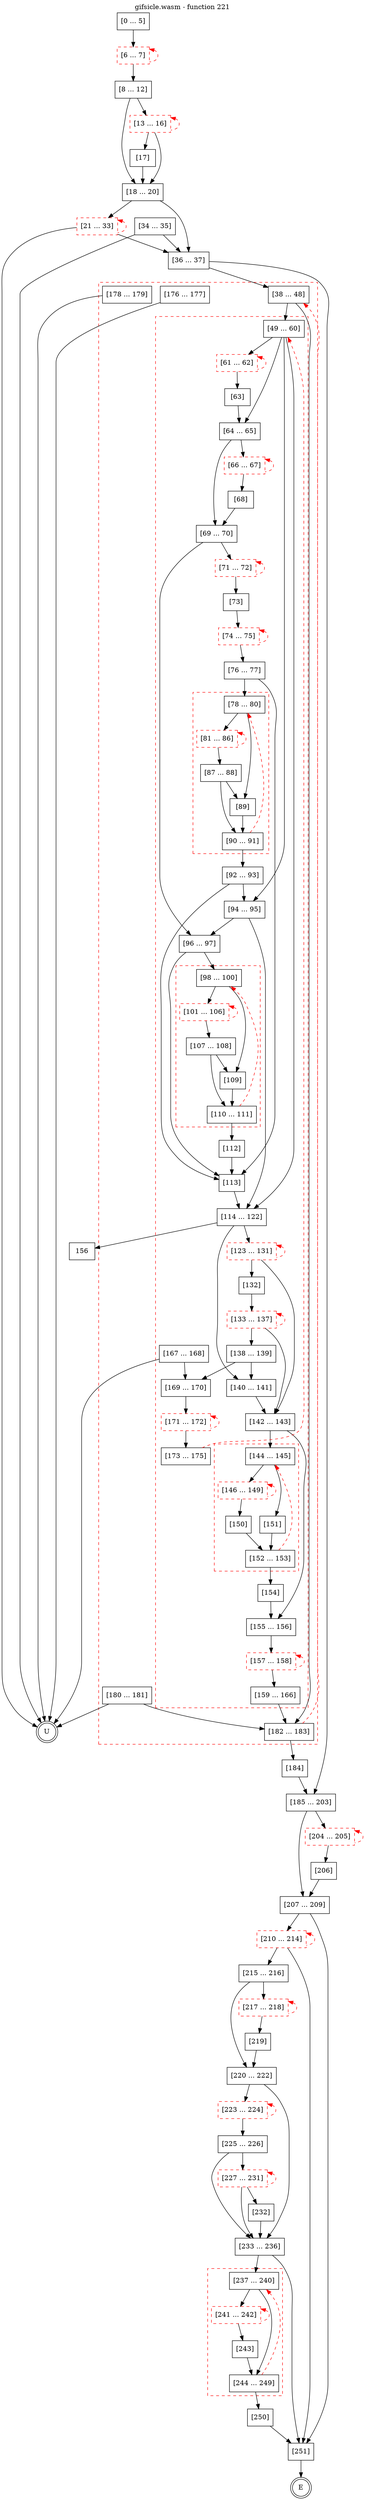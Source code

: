 digraph finite_state_machine {
    label = "gifsicle.wasm - function 221"
    labelloc =  t
    labelfontsize = 16
    labelfontcolor = black
    labelfontname = "Helvetica"
    node [shape = doublecircle]; E U ;
    node [shape = box];
    node [shape=box, color=black, style=solid] 0[label="[0 ... 5]"]
    node [shape=box, color=red, style=dashed] 6[label="[6 ... 7]"]
    node [shape=box, color=black, style=solid] 8[label="[8 ... 12]"]
    node [shape=box, color=red, style=dashed] 13[label="[13 ... 16]"]
    node [shape=box, color=black, style=solid] 17[label="[17]"]
    node [shape=box, color=black, style=solid] 18[label="[18 ... 20]"]
    node [shape=box, color=red, style=dashed] 21[label="[21 ... 33]"]
    node [shape=box, color=black, style=solid] 34[label="[34 ... 35]"]
    node [shape=box, color=black, style=solid] 36[label="[36 ... 37]"]
    subgraph cluster_38{
    label = "";
    style = dashed color = red;
    node [shape=box, color=black, style=solid] 38[label="[38 ... 48]"]
    subgraph cluster_49{
    label = "";
    style = dashed color = red;
    node [shape=box, color=black, style=solid] 49[label="[49 ... 60]"]
    node [shape=box, color=red, style=dashed] 61[label="[61 ... 62]"]
    node [shape=box, color=black, style=solid] 63[label="[63]"]
    node [shape=box, color=black, style=solid] 64[label="[64 ... 65]"]
    node [shape=box, color=red, style=dashed] 66[label="[66 ... 67]"]
    node [shape=box, color=black, style=solid] 68[label="[68]"]
    node [shape=box, color=black, style=solid] 69[label="[69 ... 70]"]
    node [shape=box, color=red, style=dashed] 71[label="[71 ... 72]"]
    node [shape=box, color=black, style=solid] 73[label="[73]"]
    node [shape=box, color=red, style=dashed] 74[label="[74 ... 75]"]
    node [shape=box, color=black, style=solid] 76[label="[76 ... 77]"]
    subgraph cluster_78{
    label = "";
    style = dashed color = red;
    node [shape=box, color=black, style=solid] 78[label="[78 ... 80]"]
    node [shape=box, color=red, style=dashed] 81[label="[81 ... 86]"]
    node [shape=box, color=black, style=solid] 87[label="[87 ... 88]"]
    node [shape=box, color=black, style=solid] 89[label="[89]"]
    node [shape=box, color=black, style=solid] 90[label="[90 ... 91]"]
    }
    node [shape=box, color=black, style=solid] 92[label="[92 ... 93]"]
    node [shape=box, color=black, style=solid] 94[label="[94 ... 95]"]
    node [shape=box, color=black, style=solid] 96[label="[96 ... 97]"]
    subgraph cluster_98{
    label = "";
    style = dashed color = red;
    node [shape=box, color=black, style=solid] 98[label="[98 ... 100]"]
    node [shape=box, color=red, style=dashed] 101[label="[101 ... 106]"]
    node [shape=box, color=black, style=solid] 107[label="[107 ... 108]"]
    node [shape=box, color=black, style=solid] 109[label="[109]"]
    node [shape=box, color=black, style=solid] 110[label="[110 ... 111]"]
    }
    node [shape=box, color=black, style=solid] 112[label="[112]"]
    node [shape=box, color=black, style=solid] 113[label="[113]"]
    node [shape=box, color=black, style=solid] 114[label="[114 ... 122]"]
    node [shape=box, color=red, style=dashed] 123[label="[123 ... 131]"]
    node [shape=box, color=black, style=solid] 132[label="[132]"]
    node [shape=box, color=red, style=dashed] 133[label="[133 ... 137]"]
    node [shape=box, color=black, style=solid] 138[label="[138 ... 139]"]
    node [shape=box, color=black, style=solid] 140[label="[140 ... 141]"]
    node [shape=box, color=black, style=solid] 142[label="[142 ... 143]"]
    subgraph cluster_144{
    label = "";
    style = dashed color = red;
    node [shape=box, color=black, style=solid] 144[label="[144 ... 145]"]
    node [shape=box, color=red, style=dashed] 146[label="[146 ... 149]"]
    node [shape=box, color=black, style=solid] 150[label="[150]"]
    node [shape=box, color=black, style=solid] 151[label="[151]"]
    node [shape=box, color=black, style=solid] 152[label="[152 ... 153]"]
    }
    node [shape=box, color=black, style=solid] 154[label="[154]"]
    node [shape=box, color=black, style=solid] 155[label="[155 ... 156]"]
    node [shape=box, color=red, style=dashed] 157[label="[157 ... 158]"]
    node [shape=box, color=black, style=solid] 159[label="[159 ... 166]"]
    node [shape=box, color=black, style=solid] 167[label="[167 ... 168]"]
    node [shape=box, color=black, style=solid] 169[label="[169 ... 170]"]
    node [shape=box, color=red, style=dashed] 171[label="[171 ... 172]"]
    node [shape=box, color=black, style=solid] 173[label="[173 ... 175]"]
    }
    node [shape=box, color=black, style=solid] 176[label="[176 ... 177]"]
    node [shape=box, color=black, style=solid] 178[label="[178 ... 179]"]
    node [shape=box, color=black, style=solid] 180[label="[180 ... 181]"]
    node [shape=box, color=black, style=solid] 182[label="[182 ... 183]"]
    }
    node [shape=box, color=black, style=solid] 184[label="[184]"]
    node [shape=box, color=black, style=solid] 185[label="[185 ... 203]"]
    node [shape=box, color=red, style=dashed] 204[label="[204 ... 205]"]
    node [shape=box, color=black, style=solid] 206[label="[206]"]
    node [shape=box, color=black, style=solid] 207[label="[207 ... 209]"]
    node [shape=box, color=red, style=dashed] 210[label="[210 ... 214]"]
    node [shape=box, color=black, style=solid] 215[label="[215 ... 216]"]
    node [shape=box, color=red, style=dashed] 217[label="[217 ... 218]"]
    node [shape=box, color=black, style=solid] 219[label="[219]"]
    node [shape=box, color=black, style=solid] 220[label="[220 ... 222]"]
    node [shape=box, color=red, style=dashed] 223[label="[223 ... 224]"]
    node [shape=box, color=black, style=solid] 225[label="[225 ... 226]"]
    node [shape=box, color=red, style=dashed] 227[label="[227 ... 231]"]
    node [shape=box, color=black, style=solid] 232[label="[232]"]
    node [shape=box, color=black, style=solid] 233[label="[233 ... 236]"]
    subgraph cluster_237{
    label = "";
    style = dashed color = red;
    node [shape=box, color=black, style=solid] 237[label="[237 ... 240]"]
    node [shape=box, color=red, style=dashed] 241[label="[241 ... 242]"]
    node [shape=box, color=black, style=solid] 243[label="[243]"]
    node [shape=box, color=black, style=solid] 244[label="[244 ... 249]"]
    }
    node [shape=box, color=black, style=solid] 250[label="[250]"]
    node [shape=box, color=black, style=solid] 251[label="[251]"]
    node [shape=box, color=black, style=solid] U[label="U"]
    0 -> 6;
    6 -> 8;
    6 -> 6[style="dashed" color="red" dir=back];
    8 -> 13;
    8 -> 18;
    13 -> 17;
    13 -> 18;
    13 -> 13[style="dashed" color="red" dir=back];
    17 -> 18;
    18 -> 21;
    18 -> 36;
    21 -> 36;
    21 -> U;
    21 -> 21[style="dashed" color="red" dir=back];
    34 -> 36;
    34 -> U;
    36 -> 38;
    36 -> 185;
    38 -> 49;
    38 -> 182;
    49 -> 61;
    49 -> 64;
    49 -> 94;
    49 -> 114;
    61 -> 63;
    61 -> 61[style="dashed" color="red" dir=back];
    63 -> 64;
    64 -> 66;
    64 -> 69;
    66 -> 68;
    66 -> 66[style="dashed" color="red" dir=back];
    68 -> 69;
    69 -> 71;
    69 -> 96;
    71 -> 73;
    71 -> 71[style="dashed" color="red" dir=back];
    73 -> 74;
    74 -> 76;
    74 -> 74[style="dashed" color="red" dir=back];
    76 -> 78;
    76 -> 113;
    78 -> 81;
    78 -> 89;
    81 -> 87;
    81 -> 81[style="dashed" color="red" dir=back];
    87 -> 89;
    87 -> 90;
    89 -> 90;
    90 -> 78[style="dashed" color="red"];
    90 -> 92;
    92 -> 94;
    92 -> 113;
    94 -> 96;
    94 -> 114;
    96 -> 98;
    96 -> 113;
    98 -> 101;
    98 -> 109;
    101 -> 107;
    101 -> 101[style="dashed" color="red" dir=back];
    107 -> 109;
    107 -> 110;
    109 -> 110;
    110 -> 98[style="dashed" color="red"];
    110 -> 112;
    112 -> 113;
    113 -> 114;
    114 -> 123;
    114 -> 140;
    114 -> 156;
    123 -> 132;
    123 -> 142;
    123 -> 123[style="dashed" color="red" dir=back];
    132 -> 133;
    133 -> 138;
    133 -> 142;
    133 -> 133[style="dashed" color="red" dir=back];
    138 -> 140;
    138 -> 169;
    140 -> 142;
    142 -> 144;
    142 -> 155;
    144 -> 146;
    144 -> 151;
    146 -> 150;
    146 -> 146[style="dashed" color="red" dir=back];
    150 -> 152;
    151 -> 152;
    152 -> 144[style="dashed" color="red"];
    152 -> 154;
    154 -> 155;
    155 -> 157;
    157 -> 159;
    157 -> 157[style="dashed" color="red" dir=back];
    159 -> 182;
    167 -> 169;
    167 -> U;
    169 -> 171;
    171 -> 173;
    171 -> 171[style="dashed" color="red" dir=back];
    173 -> 49[style="dashed" color="red"];
    176 -> U;
    178 -> U;
    180 -> 182;
    180 -> U;
    182 -> 38[style="dashed" color="red"];
    182 -> 184;
    184 -> 185;
    185 -> 204;
    185 -> 207;
    204 -> 206;
    204 -> 204[style="dashed" color="red" dir=back];
    206 -> 207;
    207 -> 210;
    207 -> 251;
    210 -> 215;
    210 -> 251;
    210 -> 210[style="dashed" color="red" dir=back];
    215 -> 217;
    215 -> 220;
    217 -> 219;
    217 -> 217[style="dashed" color="red" dir=back];
    219 -> 220;
    220 -> 223;
    220 -> 233;
    223 -> 225;
    223 -> 223[style="dashed" color="red" dir=back];
    225 -> 227;
    225 -> 233;
    227 -> 232;
    227 -> 233;
    227 -> 227[style="dashed" color="red" dir=back];
    232 -> 233;
    233 -> 237;
    233 -> 251;
    237 -> 241;
    237 -> 244;
    241 -> 243;
    241 -> 241[style="dashed" color="red" dir=back];
    243 -> 244;
    244 -> 237[style="dashed" color="red"];
    244 -> 250;
    250 -> 251;
    251 -> E;
}
